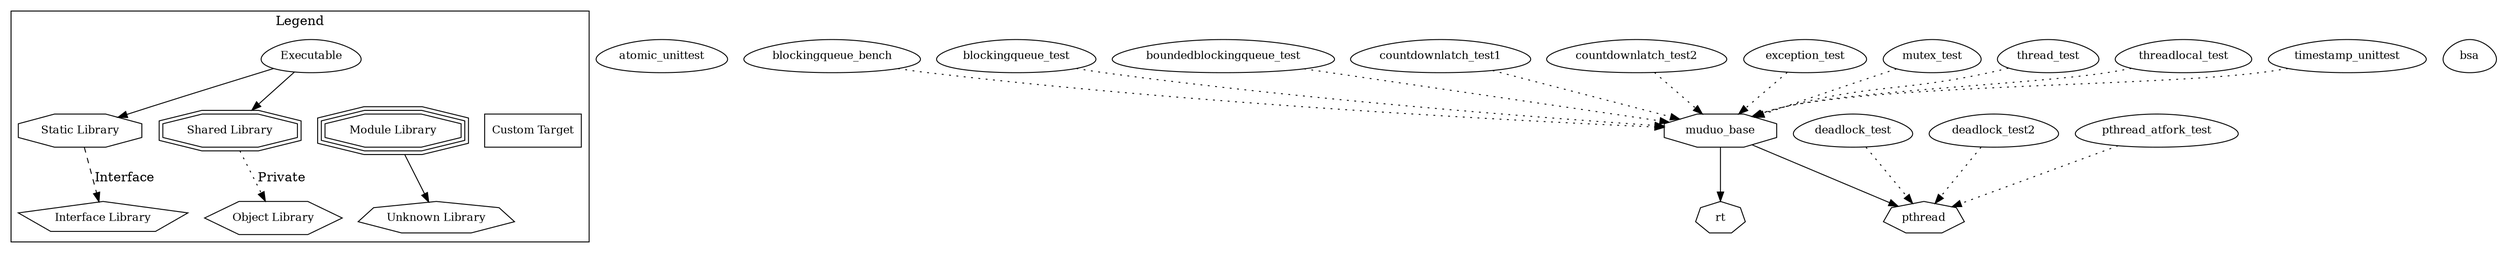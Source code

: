 digraph "muduo" {
node [
  fontsize = "12"
];
subgraph clusterLegend {
  label = "Legend";
  color = black;
  edge [ style = invis ];
  legendNode0 [ label = "Executable", shape = egg ];
  legendNode1 [ label = "Static Library", shape = octagon ];
  legendNode2 [ label = "Shared Library", shape = doubleoctagon ];
  legendNode3 [ label = "Module Library", shape = tripleoctagon ];
  legendNode4 [ label = "Interface Library", shape = pentagon ];
  legendNode5 [ label = "Object Library", shape = hexagon ];
  legendNode6 [ label = "Unknown Library", shape = septagon ];
  legendNode7 [ label = "Custom Target", shape = box ];
  legendNode0 -> legendNode1 [ style = solid ];
  legendNode0 -> legendNode2 [ style = solid ];
  legendNode0 -> legendNode3;
  legendNode1 -> legendNode4 [ label = "Interface", style = dashed ];
  legendNode2 -> legendNode5 [ label = "Private", style = dotted ];
  legendNode3 -> legendNode6 [ style = solid ];
  legendNode0 -> legendNode7;
}
    "node0" [ label = "atomic_unittest", shape = egg ];
    "node1" [ label = "blockingqueue_bench", shape = egg ];
    "node2" [ label = "muduo_base", shape = octagon ];
    "node3" [ label = "pthread", shape = septagon ];
    "node2" -> "node3"  // muduo_base -> pthread
    "node4" [ label = "rt", shape = septagon ];
    "node2" -> "node4"  // muduo_base -> rt
    "node1" -> "node2" [ style = dotted ] // blockingqueue_bench -> muduo_base
    "node5" [ label = "blockingqueue_test", shape = egg ];
    "node5" -> "node2" [ style = dotted ] // blockingqueue_test -> muduo_base
    "node6" [ label = "boundedblockingqueue_test", shape = egg ];
    "node6" -> "node2" [ style = dotted ] // boundedblockingqueue_test -> muduo_base
    "node7" [ label = "bsa", shape = egg ];
    "node8" [ label = "countdownlatch_test1", shape = egg ];
    "node8" -> "node2" [ style = dotted ] // countdownlatch_test1 -> muduo_base
    "node9" [ label = "countdownlatch_test2", shape = egg ];
    "node9" -> "node2" [ style = dotted ] // countdownlatch_test2 -> muduo_base
    "node10" [ label = "deadlock_test", shape = egg ];
    "node10" -> "node3" [ style = dotted ] // deadlock_test -> pthread
    "node11" [ label = "deadlock_test2", shape = egg ];
    "node11" -> "node3" [ style = dotted ] // deadlock_test2 -> pthread
    "node12" [ label = "exception_test", shape = egg ];
    "node12" -> "node2" [ style = dotted ] // exception_test -> muduo_base
    "node13" [ label = "mutex_test", shape = egg ];
    "node13" -> "node2" [ style = dotted ] // mutex_test -> muduo_base
    "node14" [ label = "pthread_atfork_test", shape = egg ];
    "node14" -> "node3" [ style = dotted ] // pthread_atfork_test -> pthread
    "node15" [ label = "thread_test", shape = egg ];
    "node15" -> "node2" [ style = dotted ] // thread_test -> muduo_base
    "node16" [ label = "threadlocal_test", shape = egg ];
    "node16" -> "node2" [ style = dotted ] // threadlocal_test -> muduo_base
    "node17" [ label = "timestamp_unittest", shape = egg ];
    "node17" -> "node2" [ style = dotted ] // timestamp_unittest -> muduo_base
}
